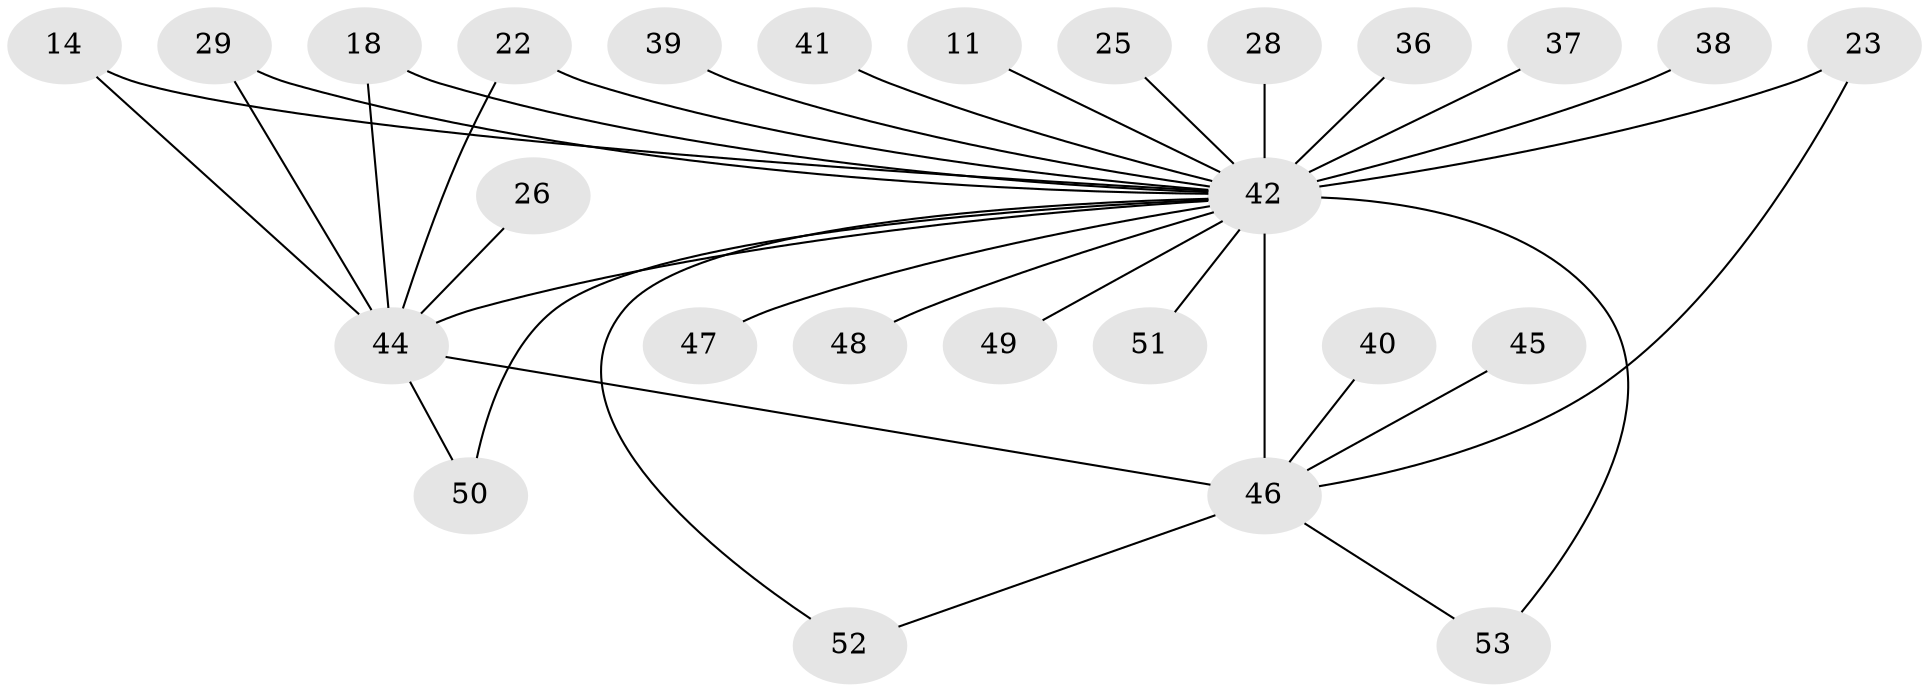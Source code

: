 // original degree distribution, {16: 0.018867924528301886, 20: 0.018867924528301886, 13: 0.03773584905660377, 18: 0.018867924528301886, 23: 0.018867924528301886, 24: 0.018867924528301886, 14: 0.03773584905660377, 11: 0.018867924528301886, 2: 0.6415094339622641, 3: 0.1509433962264151, 4: 0.018867924528301886}
// Generated by graph-tools (version 1.1) at 2025/43/03/09/25 04:43:26]
// undirected, 26 vertices, 34 edges
graph export_dot {
graph [start="1"]
  node [color=gray90,style=filled];
  11;
  14;
  18 [super="+17"];
  22;
  23 [super="+16"];
  25;
  26;
  28 [super="+15"];
  29;
  36;
  37;
  38 [super="+12"];
  39;
  40;
  41;
  42 [super="+33+34"];
  44 [super="+10"];
  45;
  46 [super="+9+43"];
  47;
  48;
  49;
  50 [super="+35"];
  51;
  52;
  53;
  11 -- 42;
  14 -- 44;
  14 -- 42;
  18 -- 44;
  18 -- 42;
  22 -- 44;
  22 -- 42;
  23 -- 46;
  23 -- 42 [weight=3];
  25 -- 42;
  26 -- 44 [weight=2];
  28 -- 42 [weight=3];
  29 -- 44;
  29 -- 42;
  36 -- 42;
  37 -- 42 [weight=2];
  38 -- 42 [weight=3];
  39 -- 42 [weight=2];
  40 -- 46 [weight=2];
  41 -- 42 [weight=2];
  42 -- 46 [weight=26];
  42 -- 44 [weight=9];
  42 -- 47 [weight=2];
  42 -- 48 [weight=2];
  42 -- 49 [weight=2];
  42 -- 50 [weight=3];
  42 -- 51;
  42 -- 52;
  42 -- 53;
  44 -- 46 [weight=8];
  44 -- 50 [weight=2];
  45 -- 46 [weight=2];
  46 -- 52;
  46 -- 53;
}
